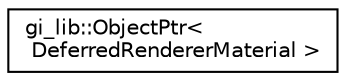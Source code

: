 digraph "Graphical Class Hierarchy"
{
  edge [fontname="Helvetica",fontsize="10",labelfontname="Helvetica",labelfontsize="10"];
  node [fontname="Helvetica",fontsize="10",shape=record];
  rankdir="LR";
  Node1 [label="gi_lib::ObjectPtr\<\l DeferredRendererMaterial \>",height=0.2,width=0.4,color="black", fillcolor="white", style="filled",URL="$classgi__lib_1_1_object_ptr.html"];
}
